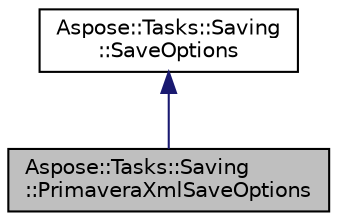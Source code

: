 digraph "Aspose::Tasks::Saving::PrimaveraXmlSaveOptions"
{
 // LATEX_PDF_SIZE
  edge [fontname="Helvetica",fontsize="10",labelfontname="Helvetica",labelfontsize="10"];
  node [fontname="Helvetica",fontsize="10",shape=record];
  Node1 [label="Aspose::Tasks::Saving\l::PrimaveraXmlSaveOptions",height=0.2,width=0.4,color="black", fillcolor="grey75", style="filled", fontcolor="black",tooltip="Allows to specify additional options when saving project to Primavera xml format."];
  Node2 -> Node1 [dir="back",color="midnightblue",fontsize="10",style="solid",fontname="Helvetica"];
  Node2 [label="Aspose::Tasks::Saving\l::SaveOptions",height=0.2,width=0.4,color="black", fillcolor="white", style="filled",URL="$class_aspose_1_1_tasks_1_1_saving_1_1_save_options.html",tooltip="This is an abstract base class for classes that allow the user to specify additional options when sav..."];
}
